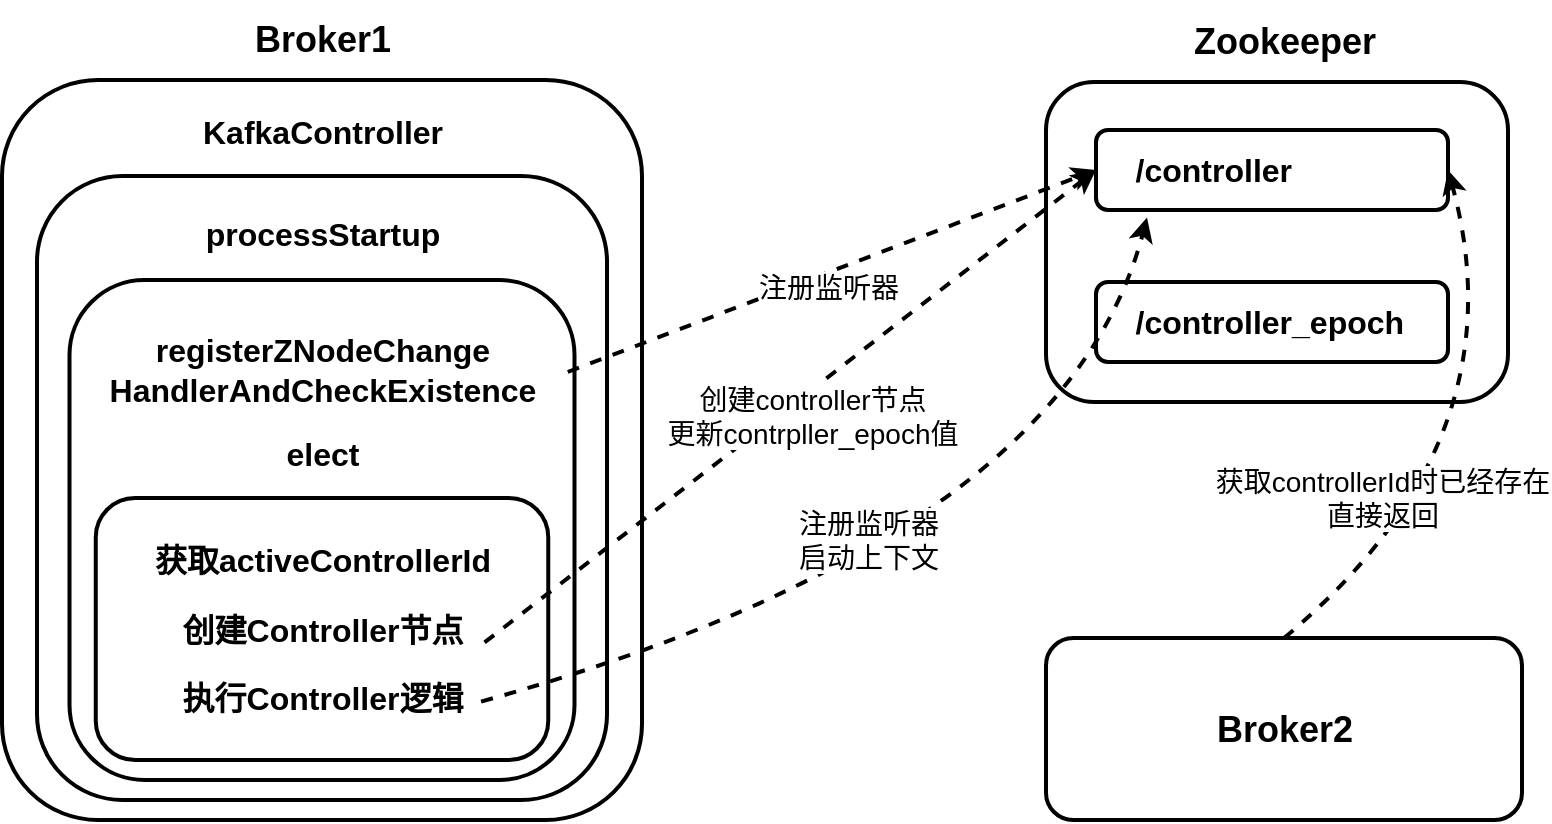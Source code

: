 <mxfile version="21.2.8" type="device">
  <diagram name="Page-1" id="ApCEoCSF7Zbrgg8VlHuO">
    <mxGraphModel dx="826" dy="619" grid="1" gridSize="10" guides="1" tooltips="1" connect="1" arrows="1" fold="1" page="1" pageScale="1" pageWidth="827" pageHeight="1169" math="0" shadow="0">
      <root>
        <mxCell id="0" />
        <mxCell id="1" parent="0" />
        <mxCell id="lZjS-xw625yKs7e4IhQY-1" value="" style="rounded=1;whiteSpace=wrap;html=1;strokeWidth=2;" vertex="1" parent="1">
          <mxGeometry x="40" y="120" width="320" height="370" as="geometry" />
        </mxCell>
        <mxCell id="lZjS-xw625yKs7e4IhQY-4" value="" style="rounded=1;whiteSpace=wrap;html=1;strokeWidth=2;" vertex="1" parent="1">
          <mxGeometry x="57.5" y="168" width="285" height="312" as="geometry" />
        </mxCell>
        <mxCell id="lZjS-xw625yKs7e4IhQY-7" value="" style="rounded=1;whiteSpace=wrap;html=1;strokeWidth=2;" vertex="1" parent="1">
          <mxGeometry x="73.75" y="220" width="252.5" height="250" as="geometry" />
        </mxCell>
        <mxCell id="lZjS-xw625yKs7e4IhQY-3" value="&lt;b&gt;&lt;font style=&quot;font-size: 16px;&quot;&gt;KafkaController&lt;/font&gt;&lt;/b&gt;" style="text;html=1;align=center;verticalAlign=middle;resizable=0;points=[];autosize=1;strokeColor=none;fillColor=none;" vertex="1" parent="1">
          <mxGeometry x="130" y="131" width="140" height="30" as="geometry" />
        </mxCell>
        <mxCell id="lZjS-xw625yKs7e4IhQY-5" value="&lt;b&gt;&lt;font style=&quot;font-size: 16px;&quot;&gt;processStartup&lt;/font&gt;&lt;/b&gt;" style="text;html=1;align=center;verticalAlign=middle;resizable=0;points=[];autosize=1;strokeColor=none;fillColor=none;" vertex="1" parent="1">
          <mxGeometry x="130" y="182" width="140" height="30" as="geometry" />
        </mxCell>
        <mxCell id="lZjS-xw625yKs7e4IhQY-6" value="&lt;b style=&quot;font-size: 16px;&quot;&gt;&lt;span style=&quot;&quot;&gt;register&lt;/span&gt;ZNodeChange&lt;br&gt;HandlerAndCheckExistence&lt;/b&gt;" style="text;html=1;align=center;verticalAlign=middle;resizable=0;points=[];autosize=1;strokeColor=none;fillColor=none;" vertex="1" parent="1">
          <mxGeometry x="80" y="240" width="240" height="50" as="geometry" />
        </mxCell>
        <mxCell id="lZjS-xw625yKs7e4IhQY-19" value="&lt;span style=&quot;font-size: 16px;&quot;&gt;&lt;b&gt;elect&lt;/b&gt;&lt;/span&gt;" style="text;html=1;align=center;verticalAlign=middle;resizable=0;points=[];autosize=1;strokeColor=none;fillColor=none;" vertex="1" parent="1">
          <mxGeometry x="170" y="292" width="60" height="30" as="geometry" />
        </mxCell>
        <mxCell id="lZjS-xw625yKs7e4IhQY-20" value="" style="rounded=1;whiteSpace=wrap;html=1;strokeWidth=2;" vertex="1" parent="1">
          <mxGeometry x="86.88" y="329" width="226.25" height="131" as="geometry" />
        </mxCell>
        <mxCell id="lZjS-xw625yKs7e4IhQY-21" value="&lt;span style=&quot;font-size: 16px;&quot;&gt;&lt;b&gt;获取activeControllerId&lt;/b&gt;&lt;/span&gt;" style="text;html=1;align=center;verticalAlign=middle;resizable=0;points=[];autosize=1;strokeColor=none;fillColor=none;" vertex="1" parent="1">
          <mxGeometry x="105" y="345" width="190" height="30" as="geometry" />
        </mxCell>
        <mxCell id="lZjS-xw625yKs7e4IhQY-22" value="&lt;span style=&quot;font-size: 16px;&quot;&gt;&lt;b&gt;创建Controller节点&lt;/b&gt;&lt;/span&gt;" style="text;html=1;align=center;verticalAlign=middle;resizable=0;points=[];autosize=1;strokeColor=none;fillColor=none;" vertex="1" parent="1">
          <mxGeometry x="120" y="380" width="160" height="30" as="geometry" />
        </mxCell>
        <mxCell id="lZjS-xw625yKs7e4IhQY-23" value="&lt;span style=&quot;font-size: 16px;&quot;&gt;&lt;b&gt;执行Controller逻辑&lt;/b&gt;&lt;/span&gt;" style="text;html=1;align=center;verticalAlign=middle;resizable=0;points=[];autosize=1;strokeColor=none;fillColor=none;" vertex="1" parent="1">
          <mxGeometry x="120.01" y="414" width="160" height="30" as="geometry" />
        </mxCell>
        <mxCell id="lZjS-xw625yKs7e4IhQY-25" value="" style="rounded=1;whiteSpace=wrap;html=1;strokeWidth=2;" vertex="1" parent="1">
          <mxGeometry x="562" y="121" width="231" height="160" as="geometry" />
        </mxCell>
        <mxCell id="lZjS-xw625yKs7e4IhQY-26" value="&lt;font style=&quot;font-size: 16px;&quot;&gt;&lt;b&gt;&amp;nbsp; &amp;nbsp; /controller&lt;/b&gt;&lt;/font&gt;" style="rounded=1;whiteSpace=wrap;html=1;strokeWidth=2;align=left;" vertex="1" parent="1">
          <mxGeometry x="587" y="145" width="176" height="40" as="geometry" />
        </mxCell>
        <mxCell id="lZjS-xw625yKs7e4IhQY-27" value="&lt;font style=&quot;font-size: 16px;&quot;&gt;&lt;b&gt;&amp;nbsp; &amp;nbsp; /controller_epoch&lt;/b&gt;&lt;/font&gt;" style="rounded=1;whiteSpace=wrap;html=1;strokeWidth=2;align=left;" vertex="1" parent="1">
          <mxGeometry x="587" y="221" width="176" height="40" as="geometry" />
        </mxCell>
        <mxCell id="lZjS-xw625yKs7e4IhQY-31" value="" style="endArrow=classic;html=1;rounded=0;exitX=1.012;exitY=0.52;exitDx=0;exitDy=0;exitPerimeter=0;entryX=0;entryY=0.5;entryDx=0;entryDy=0;strokeWidth=2;dashed=1;" edge="1" parent="1" source="lZjS-xw625yKs7e4IhQY-6" target="lZjS-xw625yKs7e4IhQY-26">
          <mxGeometry width="50" height="50" relative="1" as="geometry">
            <mxPoint x="480" y="360" as="sourcePoint" />
            <mxPoint x="530" y="310" as="targetPoint" />
          </mxGeometry>
        </mxCell>
        <mxCell id="lZjS-xw625yKs7e4IhQY-32" value="&lt;font style=&quot;font-size: 14px;&quot;&gt;注册监听器&lt;/font&gt;" style="edgeLabel;html=1;align=center;verticalAlign=middle;resizable=0;points=[];" vertex="1" connectable="0" parent="lZjS-xw625yKs7e4IhQY-31">
          <mxGeometry x="-0.189" relative="1" as="geometry">
            <mxPoint x="23" y="-1" as="offset" />
          </mxGeometry>
        </mxCell>
        <mxCell id="lZjS-xw625yKs7e4IhQY-33" value="" style="endArrow=classic;html=1;rounded=0;exitX=1.008;exitY=0.707;exitDx=0;exitDy=0;exitPerimeter=0;entryX=0;entryY=0.5;entryDx=0;entryDy=0;strokeWidth=2;dashed=1;" edge="1" parent="1" source="lZjS-xw625yKs7e4IhQY-22" target="lZjS-xw625yKs7e4IhQY-26">
          <mxGeometry width="50" height="50" relative="1" as="geometry">
            <mxPoint x="480" y="360" as="sourcePoint" />
            <mxPoint x="530" y="310" as="targetPoint" />
          </mxGeometry>
        </mxCell>
        <mxCell id="lZjS-xw625yKs7e4IhQY-34" value="&lt;font style=&quot;font-size: 14px;&quot;&gt;创建controller节点&lt;br&gt;更新contrpller_epoch值&lt;/font&gt;" style="edgeLabel;html=1;align=center;verticalAlign=middle;resizable=0;points=[];" vertex="1" connectable="0" parent="lZjS-xw625yKs7e4IhQY-33">
          <mxGeometry x="-0.211" y="1" relative="1" as="geometry">
            <mxPoint x="43" y="-19" as="offset" />
          </mxGeometry>
        </mxCell>
        <mxCell id="lZjS-xw625yKs7e4IhQY-36" value="" style="curved=1;endArrow=classic;html=1;rounded=0;exitX=0.997;exitY=0.56;exitDx=0;exitDy=0;exitPerimeter=0;entryX=0.145;entryY=1.095;entryDx=0;entryDy=0;entryPerimeter=0;strokeWidth=2;dashed=1;" edge="1" parent="1" source="lZjS-xw625yKs7e4IhQY-23" target="lZjS-xw625yKs7e4IhQY-26">
          <mxGeometry width="50" height="50" relative="1" as="geometry">
            <mxPoint x="480" y="350" as="sourcePoint" />
            <mxPoint x="530" y="300" as="targetPoint" />
            <Array as="points">
              <mxPoint x="570" y="350" />
            </Array>
          </mxGeometry>
        </mxCell>
        <mxCell id="lZjS-xw625yKs7e4IhQY-37" value="&lt;font style=&quot;font-size: 14px;&quot;&gt;注册监听器&lt;br&gt;启动上下文&lt;/font&gt;" style="edgeLabel;html=1;align=center;verticalAlign=middle;resizable=0;points=[];" vertex="1" connectable="0" parent="lZjS-xw625yKs7e4IhQY-36">
          <mxGeometry x="-0.173" relative="1" as="geometry">
            <mxPoint x="7" y="-29" as="offset" />
          </mxGeometry>
        </mxCell>
        <mxCell id="lZjS-xw625yKs7e4IhQY-38" value="&lt;b&gt;&lt;font style=&quot;font-size: 18px;&quot;&gt;Broker1&lt;/font&gt;&lt;/b&gt;" style="text;html=1;align=center;verticalAlign=middle;resizable=0;points=[];autosize=1;strokeColor=none;fillColor=none;" vertex="1" parent="1">
          <mxGeometry x="155.01" y="80" width="90" height="40" as="geometry" />
        </mxCell>
        <mxCell id="lZjS-xw625yKs7e4IhQY-39" value="" style="rounded=1;whiteSpace=wrap;html=1;strokeWidth=2;" vertex="1" parent="1">
          <mxGeometry x="562" y="399" width="238" height="91" as="geometry" />
        </mxCell>
        <mxCell id="lZjS-xw625yKs7e4IhQY-40" value="&lt;b&gt;&lt;font style=&quot;font-size: 18px;&quot;&gt;Broker2&lt;/font&gt;&lt;/b&gt;" style="text;html=1;align=center;verticalAlign=middle;resizable=0;points=[];autosize=1;strokeColor=none;fillColor=none;" vertex="1" parent="1">
          <mxGeometry x="636" y="424.5" width="90" height="40" as="geometry" />
        </mxCell>
        <mxCell id="lZjS-xw625yKs7e4IhQY-42" value="" style="curved=1;endArrow=classic;html=1;rounded=0;exitX=0.5;exitY=0;exitDx=0;exitDy=0;entryX=1;entryY=0.5;entryDx=0;entryDy=0;strokeWidth=2;dashed=1;" edge="1" parent="1" source="lZjS-xw625yKs7e4IhQY-39" target="lZjS-xw625yKs7e4IhQY-26">
          <mxGeometry width="50" height="50" relative="1" as="geometry">
            <mxPoint x="580" y="330" as="sourcePoint" />
            <mxPoint x="630" y="280" as="targetPoint" />
            <Array as="points">
              <mxPoint x="800" y="300" />
            </Array>
          </mxGeometry>
        </mxCell>
        <mxCell id="lZjS-xw625yKs7e4IhQY-43" value="&lt;font style=&quot;font-size: 14px;&quot;&gt;获取controllerId时已经存在&lt;br&gt;直接返回&lt;/font&gt;" style="edgeLabel;html=1;align=center;verticalAlign=middle;resizable=0;points=[];" vertex="1" connectable="0" parent="lZjS-xw625yKs7e4IhQY-42">
          <mxGeometry x="-0.183" y="26" relative="1" as="geometry">
            <mxPoint x="-27" y="27" as="offset" />
          </mxGeometry>
        </mxCell>
        <mxCell id="lZjS-xw625yKs7e4IhQY-44" value="&lt;b&gt;&lt;font style=&quot;font-size: 18px;&quot;&gt;Zookeeper&lt;/font&gt;&lt;/b&gt;" style="text;html=1;align=center;verticalAlign=middle;resizable=0;points=[];autosize=1;strokeColor=none;fillColor=none;" vertex="1" parent="1">
          <mxGeometry x="626" y="81" width="110" height="40" as="geometry" />
        </mxCell>
      </root>
    </mxGraphModel>
  </diagram>
</mxfile>
